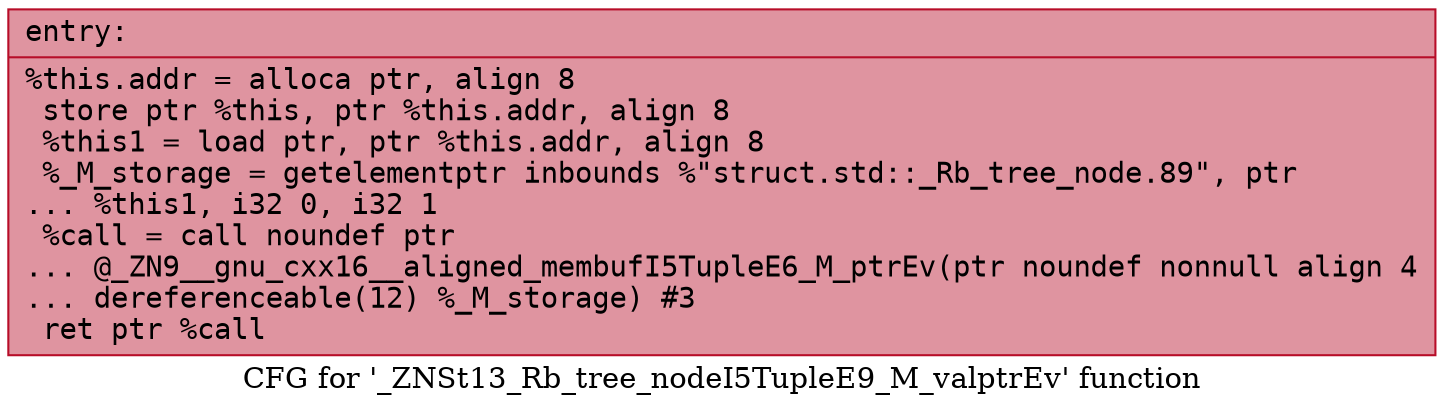 digraph "CFG for '_ZNSt13_Rb_tree_nodeI5TupleE9_M_valptrEv' function" {
	label="CFG for '_ZNSt13_Rb_tree_nodeI5TupleE9_M_valptrEv' function";

	Node0x55dab47e6ff0 [shape=record,color="#b70d28ff", style=filled, fillcolor="#b70d2870" fontname="Courier",label="{entry:\l|  %this.addr = alloca ptr, align 8\l  store ptr %this, ptr %this.addr, align 8\l  %this1 = load ptr, ptr %this.addr, align 8\l  %_M_storage = getelementptr inbounds %\"struct.std::_Rb_tree_node.89\", ptr\l... %this1, i32 0, i32 1\l  %call = call noundef ptr\l... @_ZN9__gnu_cxx16__aligned_membufI5TupleE6_M_ptrEv(ptr noundef nonnull align 4\l... dereferenceable(12) %_M_storage) #3\l  ret ptr %call\l}"];
}
